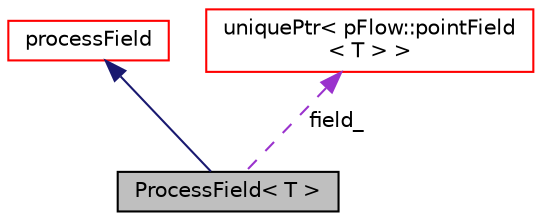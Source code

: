 digraph "ProcessField&lt; T &gt;"
{
 // LATEX_PDF_SIZE
  edge [fontname="Helvetica",fontsize="10",labelfontname="Helvetica",labelfontsize="10"];
  node [fontname="Helvetica",fontsize="10",shape=record];
  Node1 [label="ProcessField\< T \>",height=0.2,width=0.4,color="black", fillcolor="grey75", style="filled", fontcolor="black",tooltip=" "];
  Node2 -> Node1 [dir="back",color="midnightblue",fontsize="10",style="solid",fontname="Helvetica"];
  Node2 [label="processField",height=0.2,width=0.4,color="red", fillcolor="white", style="filled",URL="$classpFlow_1_1processField.html",tooltip=" "];
  Node82 -> Node1 [dir="back",color="darkorchid3",fontsize="10",style="dashed",label=" field_" ,fontname="Helvetica"];
  Node82 [label="uniquePtr\< pFlow::pointField\l\< T \> \>",height=0.2,width=0.4,color="red", fillcolor="white", style="filled",URL="$classpFlow_1_1uniquePtr.html",tooltip=" "];
}
